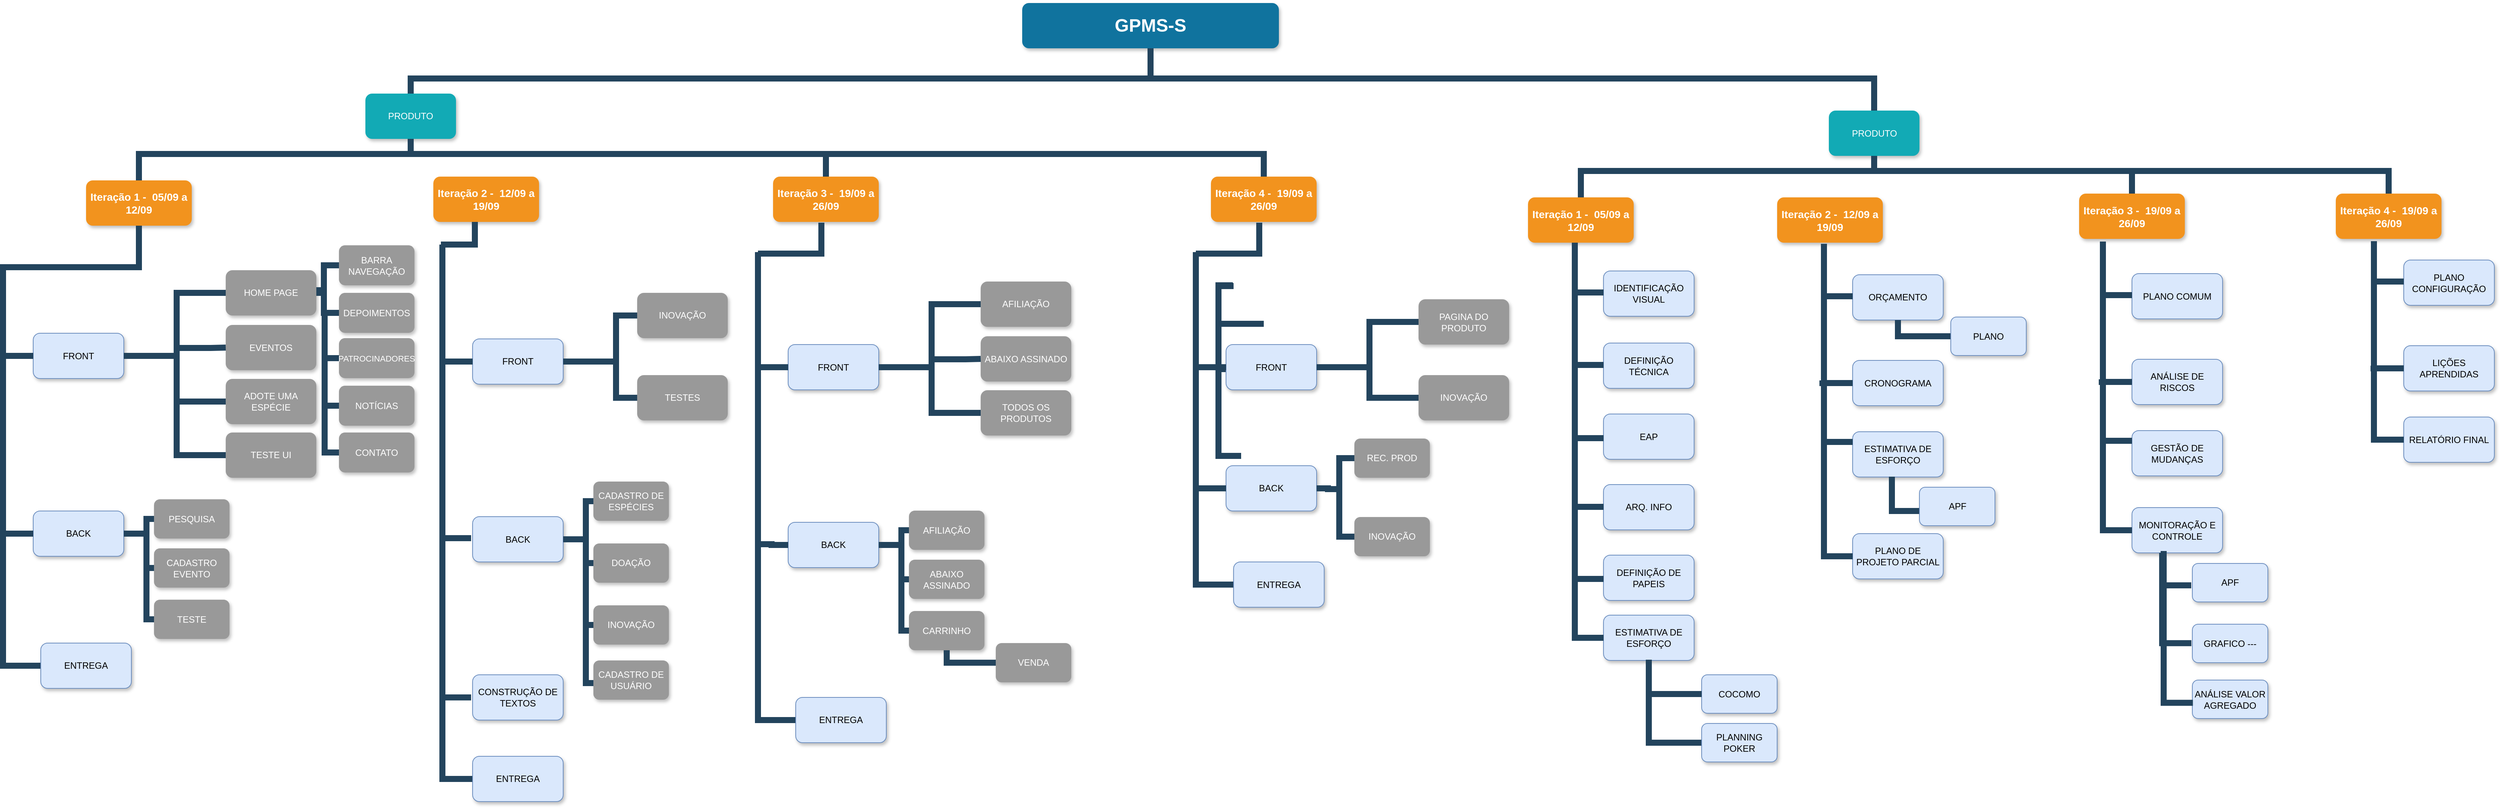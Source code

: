 <mxfile pages="1" version="11.2.8" type="github"><diagram name="Page-1" id="64c3da0e-402f-94eb-ee01-a36477274f13"><mxGraphModel dx="5879" dy="3070" grid="1" gridSize="10" guides="1" tooltips="1" connect="1" arrows="1" fold="1" page="1" pageScale="1" pageWidth="1169" pageHeight="826" background="#ffffff" math="0" shadow="0"><root><mxCell id="0"/><mxCell id="1" parent="0"/><mxCell id="2" value="GPMS-S" style="whiteSpace=wrap;rounded=1;shadow=1;fillColor=#10739E;strokeColor=none;fontColor=#FFFFFF;fontStyle=1;fontSize=24" parent="1" vertex="1"><mxGeometry x="240" y="50" width="340" height="60" as="geometry"/></mxCell><mxCell id="3" value="Iteração 1 -  05/09 a 12/09" style="whiteSpace=wrap;rounded=1;fillColor=#F2931E;strokeColor=none;shadow=1;fontColor=#FFFFFF;fontStyle=1;fontSize=14" parent="1" vertex="1"><mxGeometry x="-1000" y="285.0" width="140" height="60" as="geometry"/></mxCell><mxCell id="229" value="" style="edgeStyle=elbowEdgeStyle;elbow=vertical;rounded=0;fontColor=#000000;endArrow=none;endFill=0;strokeWidth=8;strokeColor=#23445D;" parent="1" source="2" edge="1"><mxGeometry width="100" height="100" relative="1" as="geometry"><mxPoint x="-220" y="225" as="sourcePoint"/><mxPoint x="-570" y="170" as="targetPoint"/><Array as="points"><mxPoint x="-80" y="150"/><mxPoint x="410" y="150"/></Array></mxGeometry></mxCell><mxCell id="231" value="" style="edgeStyle=elbowEdgeStyle;elbow=vertical;rounded=0;fontColor=#000000;endArrow=none;endFill=0;strokeWidth=8;strokeColor=#23445D;entryX=0.5;entryY=0;entryDx=0;entryDy=0;" parent="1" edge="1" target="gOEoGvFTKQfGzsxG8Sti-510"><mxGeometry width="100" height="100" relative="1" as="geometry"><mxPoint x="-570" y="229" as="sourcePoint"/><mxPoint x="-20" y="260" as="targetPoint"/><Array as="points"><mxPoint x="-440" y="250"/><mxPoint x="-20" y="229"/><mxPoint x="330" y="220"/><mxPoint x="380" y="220"/><mxPoint x="390" y="220"/><mxPoint x="400" y="230"/><mxPoint x="263" y="230"/><mxPoint x="390" y="230"/><mxPoint x="340" y="230"/></Array></mxGeometry></mxCell><mxCell id="232" value="" style="edgeStyle=elbowEdgeStyle;elbow=vertical;rounded=0;fontColor=#000000;endArrow=none;endFill=0;strokeWidth=8;strokeColor=#23445D;entryX=0.5;entryY=0;entryDx=0;entryDy=0;" parent="1" edge="1" target="gOEoGvFTKQfGzsxG8Sti-591"><mxGeometry width="100" height="100" relative="1" as="geometry"><mxPoint x="-20" y="250" as="sourcePoint"/><mxPoint x="640" y="250" as="targetPoint"/><Array as="points"><mxPoint x="300" y="250"/><mxPoint x="610" y="180"/></Array></mxGeometry></mxCell><mxCell id="234" value="" style="edgeStyle=elbowEdgeStyle;elbow=vertical;rounded=0;fontColor=#000000;endArrow=none;endFill=0;strokeWidth=8;strokeColor=#23445D;entryX=0.5;entryY=0;entryDx=0;entryDy=0;" parent="1" source="2" edge="1" target="gOEoGvFTKQfGzsxG8Sti-626"><mxGeometry width="100" height="100" relative="1" as="geometry"><mxPoint x="-170" y="275" as="sourcePoint"/><mxPoint x="2315" y="230" as="targetPoint"/><Array as="points"><mxPoint x="1060" y="150"/></Array></mxGeometry></mxCell><mxCell id="kDpiNri7qRXrQKS7qsHG-234" value="PRODUTO" style="whiteSpace=wrap;rounded=1;fillColor=#12AAB5;strokeColor=none;shadow=1;fontColor=#FFFFFF;" parent="1" vertex="1"><mxGeometry x="-630" y="170.0" width="120" height="60" as="geometry"/></mxCell><mxCell id="kDpiNri7qRXrQKS7qsHG-247" value="" style="orthogonalLoop=1;jettySize=auto;html=1;strokeWidth=9;edgeStyle=orthogonalEdgeStyle;strokeColor=none;endArrow=classic;endFill=1;startArrow=none;startFill=0;rounded=0;" parent="1" source="kDpiNri7qRXrQKS7qsHG-235" target="kDpiNri7qRXrQKS7qsHG-246" edge="1"><mxGeometry relative="1" as="geometry"/></mxCell><mxCell id="kDpiNri7qRXrQKS7qsHG-235" value="HOME PAGE" style="whiteSpace=wrap;rounded=1;fillColor=#999999;strokeColor=none;shadow=1;fontColor=#FFFFFF;fontStyle=0" parent="1" vertex="1"><mxGeometry x="-815" y="404.0" width="120" height="60" as="geometry"/></mxCell><mxCell id="kDpiNri7qRXrQKS7qsHG-246" value="FRONT" style="whiteSpace=wrap;rounded=1;fillColor=#dae8fc;strokeColor=#6c8ebf;shadow=1;fontStyle=0" parent="1" vertex="1"><mxGeometry x="-1070" y="487.5" width="120" height="60" as="geometry"/></mxCell><mxCell id="kDpiNri7qRXrQKS7qsHG-236" value="ADOTE UMA ESPÉCIE" style="whiteSpace=wrap;rounded=1;fillColor=#999999;strokeColor=none;shadow=1;fontColor=#FFFFFF;fontStyle=0" parent="1" vertex="1"><mxGeometry x="-815" y="548" width="120" height="60" as="geometry"/></mxCell><mxCell id="kDpiNri7qRXrQKS7qsHG-240" value="" style="edgeStyle=elbowEdgeStyle;elbow=horizontal;rounded=0;fontColor=#000000;endArrow=none;endFill=0;strokeWidth=8;strokeColor=#23445D;entryX=0;entryY=0.5;entryDx=0;entryDy=0;" parent="1" target="kDpiNri7qRXrQKS7qsHG-246" edge="1"><mxGeometry width="100" height="100" relative="1" as="geometry"><mxPoint x="-1110" y="400" as="sourcePoint"/><mxPoint x="-1070" y="543" as="targetPoint"/><Array as="points"><mxPoint x="-1110" y="570"/><mxPoint x="-1110" y="543"/><mxPoint x="-1110" y="472.5"/></Array></mxGeometry></mxCell><mxCell id="kDpiNri7qRXrQKS7qsHG-251" value="BACK" style="whiteSpace=wrap;rounded=1;fillColor=#dae8fc;strokeColor=#6c8ebf;shadow=1;fontStyle=0" parent="1" vertex="1"><mxGeometry x="-1070" y="723.0" width="120" height="60" as="geometry"/></mxCell><mxCell id="kDpiNri7qRXrQKS7qsHG-254" value="" style="orthogonalLoop=1;jettySize=auto;html=1;strokeWidth=9;edgeStyle=orthogonalEdgeStyle;strokeColor=none;endArrow=classic;endFill=1;startArrow=none;startFill=0;rounded=0;" parent="1" edge="1"><mxGeometry relative="1" as="geometry"><mxPoint x="-965" y="727.5" as="sourcePoint"/><mxPoint x="-895" y="687.5" as="targetPoint"/></mxGeometry></mxCell><mxCell id="kDpiNri7qRXrQKS7qsHG-260" value="" style="edgeStyle=elbowEdgeStyle;elbow=horizontal;rounded=0;fontColor=#000000;endArrow=none;endFill=0;strokeWidth=8;strokeColor=#23445D;entryX=1;entryY=0.5;entryDx=0;entryDy=0;exitX=0;exitY=0.5;exitDx=0;exitDy=0;" parent="1" source="gOEoGvFTKQfGzsxG8Sti-447" target="kDpiNri7qRXrQKS7qsHG-251" edge="1"><mxGeometry width="100" height="100" relative="1" as="geometry"><mxPoint x="-910" y="860" as="sourcePoint"/><mxPoint x="-950" y="613.0" as="targetPoint"/><Array as="points"><mxPoint x="-920" y="800"/><mxPoint x="-900" y="680"/><mxPoint x="-930" y="560"/><mxPoint x="-940" y="545"/></Array></mxGeometry></mxCell><mxCell id="kDpiNri7qRXrQKS7qsHG-261" value="" style="edgeStyle=elbowEdgeStyle;elbow=horizontal;rounded=0;fontColor=#000000;endArrow=none;endFill=0;strokeWidth=8;strokeColor=#23445D;exitX=0;exitY=0.5;exitDx=0;exitDy=0;entryX=1;entryY=0.5;entryDx=0;entryDy=0;" parent="1" source="kDpiNri7qRXrQKS7qsHG-235" target="kDpiNri7qRXrQKS7qsHG-246" edge="1"><mxGeometry width="100" height="100" relative="1" as="geometry"><mxPoint x="-770" y="430" as="sourcePoint"/><mxPoint x="-950" y="572" as="targetPoint"/><Array as="points"><mxPoint x="-880" y="490"/><mxPoint x="-790" y="500"/><mxPoint x="-960" y="590"/><mxPoint x="-850" y="650"/><mxPoint x="-940" y="565"/></Array></mxGeometry></mxCell><mxCell id="kDpiNri7qRXrQKS7qsHG-268" value="EVENTOS" style="whiteSpace=wrap;rounded=1;fillColor=#999999;strokeColor=none;shadow=1;fontColor=#FFFFFF;fontStyle=0" parent="1" vertex="1"><mxGeometry x="-815" y="476.5" width="120" height="60" as="geometry"/></mxCell><mxCell id="kDpiNri7qRXrQKS7qsHG-279" value="" style="edgeStyle=elbowEdgeStyle;elbow=horizontal;rounded=0;fontColor=#000000;endArrow=none;endFill=0;strokeWidth=8;strokeColor=#23445D;entryX=0;entryY=0.5;entryDx=0;entryDy=0;" parent="1" target="gOEoGvFTKQfGzsxG8Sti-442" edge="1"><mxGeometry width="100" height="100" relative="1" as="geometry"><mxPoint x="-930" y="400" as="sourcePoint"/><mxPoint x="-1110" y="940" as="targetPoint"/><Array as="points"><mxPoint x="-1110" y="390"/><mxPoint x="-1110" y="630"/><mxPoint x="-1110" y="450"/><mxPoint x="-1110" y="775"/></Array></mxGeometry></mxCell><mxCell id="gOEoGvFTKQfGzsxG8Sti-366" value="" style="edgeStyle=elbowEdgeStyle;elbow=horizontal;rounded=0;fontColor=#000000;endArrow=none;endFill=0;strokeWidth=8;strokeColor=#23445D;" edge="1" parent="1" target="gOEoGvFTKQfGzsxG8Sti-363"><mxGeometry width="100" height="100" relative="1" as="geometry"><mxPoint x="520" y="425" as="sourcePoint"/><mxPoint x="560" y="475" as="targetPoint"/><Array as="points"><mxPoint x="500" y="475"/></Array></mxGeometry></mxCell><mxCell id="gOEoGvFTKQfGzsxG8Sti-367" value="" style="edgeStyle=elbowEdgeStyle;elbow=horizontal;rounded=0;fontColor=#000000;endArrow=none;endFill=0;strokeWidth=8;strokeColor=#23445D;" edge="1" parent="1" target="gOEoGvFTKQfGzsxG8Sti-365"><mxGeometry width="100" height="100" relative="1" as="geometry"><mxPoint x="520" y="425" as="sourcePoint"/><mxPoint x="530" y="535" as="targetPoint"/><Array as="points"><mxPoint x="500" y="495"/></Array></mxGeometry></mxCell><mxCell id="gOEoGvFTKQfGzsxG8Sti-378" value="" style="edgeStyle=elbowEdgeStyle;elbow=horizontal;rounded=0;fontColor=#000000;endArrow=none;endFill=0;strokeWidth=8;strokeColor=#23445D;exitX=0;exitY=0.5;exitDx=0;exitDy=0;" edge="1" parent="1" target="gOEoGvFTKQfGzsxG8Sti-377"><mxGeometry width="100" height="100" relative="1" as="geometry"><mxPoint x="519" y="424" as="sourcePoint"/><mxPoint x="530" y="650" as="targetPoint"/><Array as="points"><mxPoint x="500" y="610"/></Array></mxGeometry></mxCell><mxCell id="gOEoGvFTKQfGzsxG8Sti-442" value="ENTREGA" style="whiteSpace=wrap;rounded=1;fillColor=#dae8fc;strokeColor=#6c8ebf;shadow=1;fontStyle=0" vertex="1" parent="1"><mxGeometry x="-1060" y="898.0" width="120" height="60" as="geometry"/></mxCell><mxCell id="gOEoGvFTKQfGzsxG8Sti-443" value="TESTE UI" style="whiteSpace=wrap;rounded=1;fillColor=#999999;strokeColor=none;shadow=1;fontColor=#FFFFFF;fontStyle=0" vertex="1" parent="1"><mxGeometry x="-815" y="619.0" width="120" height="60" as="geometry"/></mxCell><mxCell id="gOEoGvFTKQfGzsxG8Sti-444" value="" style="edgeStyle=elbowEdgeStyle;elbow=horizontal;rounded=0;fontColor=#000000;endArrow=none;endFill=0;strokeWidth=8;strokeColor=#23445D;entryX=0;entryY=0.5;entryDx=0;entryDy=0;" edge="1" parent="1" target="kDpiNri7qRXrQKS7qsHG-268"><mxGeometry width="100" height="100" relative="1" as="geometry"><mxPoint x="-880" y="507" as="sourcePoint"/><mxPoint x="-825" y="506.5" as="targetPoint"/><Array as="points"><mxPoint x="-835" y="491.5"/></Array></mxGeometry></mxCell><mxCell id="gOEoGvFTKQfGzsxG8Sti-445" value="" style="edgeStyle=elbowEdgeStyle;elbow=horizontal;rounded=0;fontColor=#000000;endArrow=none;endFill=0;strokeWidth=8;strokeColor=#23445D;entryX=0;entryY=0.5;entryDx=0;entryDy=0;" edge="1" parent="1" target="kDpiNri7qRXrQKS7qsHG-236"><mxGeometry width="100" height="100" relative="1" as="geometry"><mxPoint x="-880" y="578" as="sourcePoint"/><mxPoint x="-825" y="572.5" as="targetPoint"/><Array as="points"><mxPoint x="-835" y="535.5"/></Array></mxGeometry></mxCell><mxCell id="gOEoGvFTKQfGzsxG8Sti-446" value="" style="edgeStyle=elbowEdgeStyle;elbow=horizontal;rounded=0;fontColor=#000000;endArrow=none;endFill=0;strokeWidth=8;strokeColor=#23445D;entryX=0;entryY=0.5;entryDx=0;entryDy=0;" edge="1" parent="1" target="gOEoGvFTKQfGzsxG8Sti-443"><mxGeometry width="100" height="100" relative="1" as="geometry"><mxPoint x="-880" y="510" as="sourcePoint"/><mxPoint x="-805" y="641.5" as="targetPoint"/><Array as="points"><mxPoint x="-880" y="530"/><mxPoint x="-835" y="616.5"/></Array></mxGeometry></mxCell><mxCell id="gOEoGvFTKQfGzsxG8Sti-447" value="TESTE" style="whiteSpace=wrap;rounded=1;fillColor=#999999;strokeColor=none;shadow=1;fontColor=#FFFFFF;fontStyle=0" vertex="1" parent="1"><mxGeometry x="-910" y="840.5" width="100" height="52" as="geometry"/></mxCell><mxCell id="gOEoGvFTKQfGzsxG8Sti-449" value="CADASTRO EVENTO" style="whiteSpace=wrap;rounded=1;fillColor=#999999;strokeColor=none;shadow=1;fontColor=#FFFFFF;fontStyle=0" vertex="1" parent="1"><mxGeometry x="-910" y="772.5" width="100" height="52" as="geometry"/></mxCell><mxCell id="gOEoGvFTKQfGzsxG8Sti-450" value="PESQUISA" style="whiteSpace=wrap;rounded=1;fillColor=#999999;strokeColor=none;shadow=1;fontColor=#FFFFFF;fontStyle=0" vertex="1" parent="1"><mxGeometry x="-910" y="707.5" width="100" height="52" as="geometry"/></mxCell><mxCell id="gOEoGvFTKQfGzsxG8Sti-458" value="BARRA NAVEGAÇÃO" style="whiteSpace=wrap;rounded=1;fillColor=#999999;strokeColor=none;shadow=1;fontColor=#FFFFFF;fontStyle=0" vertex="1" parent="1"><mxGeometry x="-665" y="371" width="100" height="53" as="geometry"/></mxCell><mxCell id="gOEoGvFTKQfGzsxG8Sti-462" value="" style="edgeStyle=elbowEdgeStyle;elbow=horizontal;rounded=0;fontColor=#000000;endArrow=none;endFill=0;strokeWidth=8;strokeColor=#23445D;entryX=0;entryY=0.5;entryDx=0;entryDy=0;exitX=1;exitY=0.5;exitDx=0;exitDy=0;" edge="1" parent="1" target="gOEoGvFTKQfGzsxG8Sti-458" source="kDpiNri7qRXrQKS7qsHG-235"><mxGeometry width="100" height="100" relative="1" as="geometry"><mxPoint x="-695" y="438.5" as="sourcePoint"/><mxPoint x="-649.6" y="423.3" as="targetPoint"/><Array as="points"><mxPoint x="-685" y="423.5"/></Array></mxGeometry></mxCell><mxCell id="gOEoGvFTKQfGzsxG8Sti-463" value="" style="edgeStyle=elbowEdgeStyle;elbow=horizontal;rounded=0;fontColor=#000000;endArrow=none;endFill=0;strokeWidth=8;strokeColor=#23445D;entryX=0;entryY=0.5;entryDx=0;entryDy=0;" edge="1" parent="1" target="gOEoGvFTKQfGzsxG8Sti-465"><mxGeometry width="100" height="100" relative="1" as="geometry"><mxPoint x="-695" y="430.5" as="sourcePoint"/><mxPoint x="-645.4" y="437.4" as="targetPoint"/><Array as="points"><mxPoint x="-685" y="441.5"/></Array></mxGeometry></mxCell><mxCell id="gOEoGvFTKQfGzsxG8Sti-464" value="" style="edgeStyle=elbowEdgeStyle;elbow=horizontal;rounded=0;fontColor=#000000;endArrow=none;endFill=0;strokeWidth=8;strokeColor=#23445D;entryX=0;entryY=0.5;entryDx=0;entryDy=0;" edge="1" parent="1" target="gOEoGvFTKQfGzsxG8Sti-466"><mxGeometry width="100" height="100" relative="1" as="geometry"><mxPoint x="-684" y="461.5" as="sourcePoint"/><mxPoint x="-633.6" y="641.7" as="targetPoint"/><Array as="points"><mxPoint x="-684" y="609"/></Array></mxGeometry></mxCell><mxCell id="gOEoGvFTKQfGzsxG8Sti-465" value="DEPOIMENTOS" style="whiteSpace=wrap;rounded=1;fillColor=#999999;strokeColor=none;shadow=1;fontColor=#FFFFFF;fontStyle=0" vertex="1" parent="1"><mxGeometry x="-665" y="434" width="100" height="53" as="geometry"/></mxCell><mxCell id="gOEoGvFTKQfGzsxG8Sti-466" value="PATROCINADORES" style="whiteSpace=wrap;rounded=1;fillColor=#999999;strokeColor=none;shadow=1;fontColor=#FFFFFF;fontStyle=0;fontSize=11;" vertex="1" parent="1"><mxGeometry x="-665" y="494" width="100" height="53" as="geometry"/></mxCell><mxCell id="gOEoGvFTKQfGzsxG8Sti-467" value="NOTÍCIAS" style="whiteSpace=wrap;rounded=1;fillColor=#999999;strokeColor=none;shadow=1;fontColor=#FFFFFF;fontStyle=0" vertex="1" parent="1"><mxGeometry x="-665" y="557" width="100" height="53" as="geometry"/></mxCell><mxCell id="gOEoGvFTKQfGzsxG8Sti-468" value="CONTATO" style="whiteSpace=wrap;rounded=1;fillColor=#999999;strokeColor=none;shadow=1;fontColor=#FFFFFF;fontStyle=0" vertex="1" parent="1"><mxGeometry x="-665" y="619" width="100" height="53" as="geometry"/></mxCell><mxCell id="gOEoGvFTKQfGzsxG8Sti-469" value="" style="edgeStyle=elbowEdgeStyle;elbow=horizontal;rounded=0;fontColor=#000000;endArrow=none;endFill=0;strokeWidth=8;strokeColor=#23445D;entryX=0;entryY=0.5;entryDx=0;entryDy=0;" edge="1" parent="1" target="gOEoGvFTKQfGzsxG8Sti-467"><mxGeometry width="100" height="100" relative="1" as="geometry"><mxPoint x="-684" y="506.5" as="sourcePoint"/><mxPoint x="-664.8" y="565.9" as="targetPoint"/><Array as="points"><mxPoint x="-684" y="654"/></Array></mxGeometry></mxCell><mxCell id="gOEoGvFTKQfGzsxG8Sti-471" value="" style="edgeStyle=elbowEdgeStyle;elbow=horizontal;rounded=0;fontColor=#000000;endArrow=none;endFill=0;strokeWidth=8;strokeColor=#23445D;exitX=0;exitY=0.5;exitDx=0;exitDy=0;entryX=0;entryY=0.5;entryDx=0;entryDy=0;" edge="1" parent="1" source="gOEoGvFTKQfGzsxG8Sti-449" target="gOEoGvFTKQfGzsxG8Sti-450"><mxGeometry width="100" height="100" relative="1" as="geometry"><mxPoint x="-910" y="807.5" as="sourcePoint"/><mxPoint x="-920" y="727" as="targetPoint"/><Array as="points"><mxPoint x="-920" y="746.5"/><mxPoint x="-900" y="626.5"/><mxPoint x="-930" y="506.5"/><mxPoint x="-940" y="491.5"/></Array></mxGeometry></mxCell><mxCell id="gOEoGvFTKQfGzsxG8Sti-473" value="" style="edgeStyle=elbowEdgeStyle;elbow=vertical;rounded=0;fontColor=#000000;endArrow=none;endFill=0;strokeWidth=8;strokeColor=#23445D;exitX=0.5;exitY=1;exitDx=0;exitDy=0;entryX=0.5;entryY=0;entryDx=0;entryDy=0;" edge="1" parent="1" source="kDpiNri7qRXrQKS7qsHG-234" target="3"><mxGeometry width="100" height="100" relative="1" as="geometry"><mxPoint x="-550" y="250" as="sourcePoint"/><mxPoint x="-930" y="290" as="targetPoint"/><Array as="points"><mxPoint x="-590" y="250"/><mxPoint x="-740" y="270"/></Array></mxGeometry></mxCell><mxCell id="gOEoGvFTKQfGzsxG8Sti-476" value="" style="edgeStyle=elbowEdgeStyle;elbow=horizontal;rounded=0;fontColor=#000000;endArrow=none;endFill=0;strokeWidth=8;strokeColor=#23445D;exitX=0.5;exitY=1;exitDx=0;exitDy=0;" edge="1" parent="1" source="3"><mxGeometry width="100" height="100" relative="1" as="geometry"><mxPoint x="-930" y="370" as="sourcePoint"/><mxPoint x="-980" y="400" as="targetPoint"/><Array as="points"><mxPoint x="-930" y="469.5"/></Array></mxGeometry></mxCell><mxCell id="gOEoGvFTKQfGzsxG8Sti-477" value="" style="edgeStyle=elbowEdgeStyle;elbow=horizontal;rounded=0;fontColor=#000000;endArrow=none;endFill=0;strokeWidth=8;strokeColor=#23445D;entryX=0;entryY=0.5;entryDx=0;entryDy=0;" edge="1" parent="1" target="gOEoGvFTKQfGzsxG8Sti-468"><mxGeometry width="100" height="100" relative="1" as="geometry"><mxPoint x="-684" y="560" as="sourcePoint"/><mxPoint x="-664.8" y="654.4" as="targetPoint"/><Array as="points"><mxPoint x="-684" y="742.5"/></Array></mxGeometry></mxCell><mxCell id="gOEoGvFTKQfGzsxG8Sti-479" value="Iteração 2 -  12/09 a 19/09" style="whiteSpace=wrap;rounded=1;fillColor=#F2931E;strokeColor=none;shadow=1;fontColor=#FFFFFF;fontStyle=1;fontSize=14" vertex="1" parent="1"><mxGeometry x="-540" y="280.0" width="140" height="60" as="geometry"/></mxCell><mxCell id="gOEoGvFTKQfGzsxG8Sti-481" value="INOVAÇÃO" style="whiteSpace=wrap;rounded=1;fillColor=#999999;strokeColor=none;shadow=1;fontColor=#FFFFFF;fontStyle=0" vertex="1" parent="1"><mxGeometry x="-270" y="434.0" width="120" height="60" as="geometry"/></mxCell><mxCell id="gOEoGvFTKQfGzsxG8Sti-482" value="FRONT" style="whiteSpace=wrap;rounded=1;fillColor=#dae8fc;strokeColor=#6c8ebf;shadow=1;fontStyle=0" vertex="1" parent="1"><mxGeometry x="-488" y="495.0" width="120" height="60" as="geometry"/></mxCell><mxCell id="gOEoGvFTKQfGzsxG8Sti-484" value="" style="edgeStyle=elbowEdgeStyle;elbow=horizontal;rounded=0;fontColor=#000000;endArrow=none;endFill=0;strokeWidth=8;strokeColor=#23445D;entryX=0;entryY=0.5;entryDx=0;entryDy=0;" edge="1" parent="1" target="gOEoGvFTKQfGzsxG8Sti-482"><mxGeometry width="100" height="100" relative="1" as="geometry"><mxPoint x="-528" y="407.5" as="sourcePoint"/><mxPoint x="-488" y="550.5" as="targetPoint"/><Array as="points"><mxPoint x="-528" y="577.5"/><mxPoint x="-528" y="550.5"/><mxPoint x="-528" y="480"/></Array></mxGeometry></mxCell><mxCell id="gOEoGvFTKQfGzsxG8Sti-485" value="BACK" style="whiteSpace=wrap;rounded=1;fillColor=#dae8fc;strokeColor=#6c8ebf;shadow=1;fontStyle=0" vertex="1" parent="1"><mxGeometry x="-488" y="730.5" width="120" height="60" as="geometry"/></mxCell><mxCell id="gOEoGvFTKQfGzsxG8Sti-486" value="" style="orthogonalLoop=1;jettySize=auto;html=1;strokeWidth=9;edgeStyle=orthogonalEdgeStyle;strokeColor=none;endArrow=classic;endFill=1;startArrow=none;startFill=0;rounded=0;" edge="1" parent="1"><mxGeometry relative="1" as="geometry"><mxPoint x="-383" y="735" as="sourcePoint"/><mxPoint x="-313" y="695" as="targetPoint"/></mxGeometry></mxCell><mxCell id="gOEoGvFTKQfGzsxG8Sti-487" value="" style="edgeStyle=elbowEdgeStyle;elbow=horizontal;rounded=0;fontColor=#000000;endArrow=none;endFill=0;strokeWidth=8;strokeColor=#23445D;entryX=1;entryY=0.5;entryDx=0;entryDy=0;exitX=0;exitY=0.5;exitDx=0;exitDy=0;" edge="1" parent="1" source="gOEoGvFTKQfGzsxG8Sti-496" target="gOEoGvFTKQfGzsxG8Sti-485"><mxGeometry width="100" height="100" relative="1" as="geometry"><mxPoint x="-328" y="867.5" as="sourcePoint"/><mxPoint x="-368" y="620.5" as="targetPoint"/><Array as="points"><mxPoint x="-338" y="807.5"/><mxPoint x="-318" y="687.5"/><mxPoint x="-348" y="567.5"/><mxPoint x="-358" y="552.5"/></Array></mxGeometry></mxCell><mxCell id="gOEoGvFTKQfGzsxG8Sti-488" value="" style="edgeStyle=elbowEdgeStyle;elbow=horizontal;rounded=0;fontColor=#000000;endArrow=none;endFill=0;strokeWidth=8;strokeColor=#23445D;entryX=1;entryY=0.5;entryDx=0;entryDy=0;exitX=0;exitY=0.5;exitDx=0;exitDy=0;" edge="1" parent="1" source="gOEoGvFTKQfGzsxG8Sti-481" target="gOEoGvFTKQfGzsxG8Sti-482"><mxGeometry width="100" height="100" relative="1" as="geometry"><mxPoint x="-270" y="442" as="sourcePoint"/><mxPoint x="-368" y="579.5" as="targetPoint"/><Array as="points"><mxPoint x="-298" y="497.5"/><mxPoint x="-208" y="507.5"/><mxPoint x="-378" y="597.5"/><mxPoint x="-268" y="657.5"/><mxPoint x="-358" y="572.5"/></Array></mxGeometry></mxCell><mxCell id="gOEoGvFTKQfGzsxG8Sti-489" value="TESTES" style="whiteSpace=wrap;rounded=1;fillColor=#999999;strokeColor=none;shadow=1;fontColor=#FFFFFF;fontStyle=0" vertex="1" parent="1"><mxGeometry x="-270" y="543.0" width="120" height="60" as="geometry"/></mxCell><mxCell id="gOEoGvFTKQfGzsxG8Sti-490" value="" style="edgeStyle=elbowEdgeStyle;elbow=horizontal;rounded=0;fontColor=#000000;endArrow=none;endFill=0;strokeWidth=8;strokeColor=#23445D;entryX=0;entryY=0.5;entryDx=0;entryDy=0;" edge="1" parent="1" target="gOEoGvFTKQfGzsxG8Sti-491"><mxGeometry width="100" height="100" relative="1" as="geometry"><mxPoint x="-528" y="370" as="sourcePoint"/><mxPoint x="-528" y="947.5" as="targetPoint"/><Array as="points"><mxPoint x="-528" y="397.5"/><mxPoint x="-528" y="637.5"/><mxPoint x="-528" y="457.5"/><mxPoint x="-528" y="782.5"/></Array></mxGeometry></mxCell><mxCell id="gOEoGvFTKQfGzsxG8Sti-491" value="ENTREGA" style="whiteSpace=wrap;rounded=1;fillColor=#dae8fc;strokeColor=#6c8ebf;shadow=1;fontStyle=0" vertex="1" parent="1"><mxGeometry x="-488" y="1048" width="120" height="60" as="geometry"/></mxCell><mxCell id="gOEoGvFTKQfGzsxG8Sti-493" value="" style="edgeStyle=elbowEdgeStyle;elbow=horizontal;rounded=0;fontColor=#000000;endArrow=none;endFill=0;strokeWidth=8;strokeColor=#23445D;entryX=0;entryY=0.5;entryDx=0;entryDy=0;" edge="1" parent="1" target="gOEoGvFTKQfGzsxG8Sti-489"><mxGeometry width="100" height="100" relative="1" as="geometry"><mxPoint x="-298" y="520" as="sourcePoint"/><mxPoint x="-270" y="563" as="targetPoint"/><Array as="points"><mxPoint x="-298" y="540"/></Array></mxGeometry></mxCell><mxCell id="gOEoGvFTKQfGzsxG8Sti-494" value="" style="edgeStyle=elbowEdgeStyle;elbow=horizontal;rounded=0;fontColor=#000000;endArrow=none;endFill=0;strokeWidth=8;strokeColor=#23445D;entryX=0;entryY=0.5;entryDx=0;entryDy=0;" edge="1" parent="1" target="kDpiNri7qRXrQKS7qsHG-251"><mxGeometry width="100" height="100" relative="1" as="geometry"><mxPoint x="-1110" y="753" as="sourcePoint"/><mxPoint x="-1080" y="753" as="targetPoint"/><Array as="points"><mxPoint x="-1090" y="710"/></Array></mxGeometry></mxCell><mxCell id="gOEoGvFTKQfGzsxG8Sti-496" value="INOVAÇÃO" style="whiteSpace=wrap;rounded=1;fillColor=#999999;strokeColor=none;shadow=1;fontColor=#FFFFFF;fontStyle=0" vertex="1" parent="1"><mxGeometry x="-328" y="848" width="100" height="52" as="geometry"/></mxCell><mxCell id="gOEoGvFTKQfGzsxG8Sti-497" value="DOAÇÃO" style="whiteSpace=wrap;rounded=1;fillColor=#999999;strokeColor=none;shadow=1;fontColor=#FFFFFF;fontStyle=0" vertex="1" parent="1"><mxGeometry x="-328" y="766" width="100" height="52" as="geometry"/></mxCell><mxCell id="gOEoGvFTKQfGzsxG8Sti-498" value="CADASTRO DE ESPÉCIES" style="whiteSpace=wrap;rounded=1;fillColor=#999999;strokeColor=none;shadow=1;fontColor=#FFFFFF;fontStyle=0" vertex="1" parent="1"><mxGeometry x="-328" y="684" width="100" height="52" as="geometry"/></mxCell><mxCell id="gOEoGvFTKQfGzsxG8Sti-508" value="" style="edgeStyle=elbowEdgeStyle;elbow=horizontal;rounded=0;fontColor=#000000;endArrow=none;endFill=0;strokeWidth=8;strokeColor=#23445D;exitX=0;exitY=0.5;exitDx=0;exitDy=0;entryX=0;entryY=0.5;entryDx=0;entryDy=0;" edge="1" parent="1" source="gOEoGvFTKQfGzsxG8Sti-497" target="gOEoGvFTKQfGzsxG8Sti-498"><mxGeometry width="100" height="100" relative="1" as="geometry"><mxPoint x="-328" y="815" as="sourcePoint"/><mxPoint x="-338" y="734.5" as="targetPoint"/><Array as="points"><mxPoint x="-338" y="754"/><mxPoint x="-318" y="634"/><mxPoint x="-348" y="514"/><mxPoint x="-358" y="499"/></Array></mxGeometry></mxCell><mxCell id="gOEoGvFTKQfGzsxG8Sti-510" value="Iteração 3 -  19/09 a 26/09" style="whiteSpace=wrap;rounded=1;fillColor=#F2931E;strokeColor=none;shadow=1;fontColor=#FFFFFF;fontStyle=1;fontSize=14" vertex="1" parent="1"><mxGeometry x="-90" y="280.0" width="140" height="60" as="geometry"/></mxCell><mxCell id="gOEoGvFTKQfGzsxG8Sti-512" value="" style="orthogonalLoop=1;jettySize=auto;html=1;strokeWidth=9;edgeStyle=orthogonalEdgeStyle;strokeColor=none;endArrow=classic;endFill=1;startArrow=none;startFill=0;rounded=0;" edge="1" parent="1" source="gOEoGvFTKQfGzsxG8Sti-513" target="gOEoGvFTKQfGzsxG8Sti-514"><mxGeometry relative="1" as="geometry"/></mxCell><mxCell id="gOEoGvFTKQfGzsxG8Sti-513" value="AFILIAÇÃO" style="whiteSpace=wrap;rounded=1;fillColor=#999999;strokeColor=none;shadow=1;fontColor=#FFFFFF;fontStyle=0" vertex="1" parent="1"><mxGeometry x="185" y="419.0" width="120" height="60" as="geometry"/></mxCell><mxCell id="gOEoGvFTKQfGzsxG8Sti-514" value="FRONT" style="whiteSpace=wrap;rounded=1;fillColor=#dae8fc;strokeColor=#6c8ebf;shadow=1;fontStyle=0" vertex="1" parent="1"><mxGeometry x="-70" y="502.5" width="120" height="60" as="geometry"/></mxCell><mxCell id="gOEoGvFTKQfGzsxG8Sti-515" value="TODOS OS PRODUTOS" style="whiteSpace=wrap;rounded=1;fillColor=#999999;strokeColor=none;shadow=1;fontColor=#FFFFFF;fontStyle=0" vertex="1" parent="1"><mxGeometry x="185" y="563" width="120" height="60" as="geometry"/></mxCell><mxCell id="gOEoGvFTKQfGzsxG8Sti-516" value="" style="edgeStyle=elbowEdgeStyle;elbow=horizontal;rounded=0;fontColor=#000000;endArrow=none;endFill=0;strokeWidth=8;strokeColor=#23445D;entryX=0;entryY=0.5;entryDx=0;entryDy=0;" edge="1" parent="1" target="gOEoGvFTKQfGzsxG8Sti-514"><mxGeometry width="100" height="100" relative="1" as="geometry"><mxPoint x="-110" y="415" as="sourcePoint"/><mxPoint x="-70" y="558" as="targetPoint"/><Array as="points"><mxPoint x="-110" y="585"/><mxPoint x="-110" y="558"/><mxPoint x="-110" y="487.5"/></Array></mxGeometry></mxCell><mxCell id="gOEoGvFTKQfGzsxG8Sti-517" value="BACK" style="whiteSpace=wrap;rounded=1;fillColor=#dae8fc;strokeColor=#6c8ebf;shadow=1;fontStyle=0" vertex="1" parent="1"><mxGeometry x="-70" y="738.0" width="120" height="60" as="geometry"/></mxCell><mxCell id="gOEoGvFTKQfGzsxG8Sti-518" value="" style="orthogonalLoop=1;jettySize=auto;html=1;strokeWidth=9;edgeStyle=orthogonalEdgeStyle;strokeColor=none;endArrow=classic;endFill=1;startArrow=none;startFill=0;rounded=0;" edge="1" parent="1"><mxGeometry relative="1" as="geometry"><mxPoint x="35" y="742.5" as="sourcePoint"/><mxPoint x="105" y="702.5" as="targetPoint"/></mxGeometry></mxCell><mxCell id="gOEoGvFTKQfGzsxG8Sti-519" value="" style="edgeStyle=elbowEdgeStyle;elbow=horizontal;rounded=0;fontColor=#000000;endArrow=none;endFill=0;strokeWidth=8;strokeColor=#23445D;entryX=1;entryY=0.5;entryDx=0;entryDy=0;exitX=0;exitY=0.5;exitDx=0;exitDy=0;" edge="1" parent="1" source="gOEoGvFTKQfGzsxG8Sti-528" target="gOEoGvFTKQfGzsxG8Sti-517"><mxGeometry width="100" height="100" relative="1" as="geometry"><mxPoint x="90" y="875" as="sourcePoint"/><mxPoint x="50" y="628.0" as="targetPoint"/><Array as="points"><mxPoint x="80" y="815"/><mxPoint x="100" y="695"/><mxPoint x="70" y="575"/><mxPoint x="60" y="560"/></Array></mxGeometry></mxCell><mxCell id="gOEoGvFTKQfGzsxG8Sti-520" value="" style="edgeStyle=elbowEdgeStyle;elbow=horizontal;rounded=0;fontColor=#000000;endArrow=none;endFill=0;strokeWidth=8;strokeColor=#23445D;exitX=0;exitY=0.5;exitDx=0;exitDy=0;entryX=1;entryY=0.5;entryDx=0;entryDy=0;" edge="1" parent="1" source="gOEoGvFTKQfGzsxG8Sti-513" target="gOEoGvFTKQfGzsxG8Sti-514"><mxGeometry width="100" height="100" relative="1" as="geometry"><mxPoint x="230" y="445" as="sourcePoint"/><mxPoint x="50" y="587" as="targetPoint"/><Array as="points"><mxPoint x="120" y="505"/><mxPoint x="210" y="515"/><mxPoint x="40" y="605"/><mxPoint x="150" y="665"/><mxPoint x="60" y="580"/></Array></mxGeometry></mxCell><mxCell id="gOEoGvFTKQfGzsxG8Sti-521" value="ABAIXO ASSINADO" style="whiteSpace=wrap;rounded=1;fillColor=#999999;strokeColor=none;shadow=1;fontColor=#FFFFFF;fontStyle=0" vertex="1" parent="1"><mxGeometry x="185" y="491.5" width="120" height="60" as="geometry"/></mxCell><mxCell id="gOEoGvFTKQfGzsxG8Sti-522" value="" style="edgeStyle=elbowEdgeStyle;elbow=horizontal;rounded=0;fontColor=#000000;endArrow=none;endFill=0;strokeWidth=8;strokeColor=#23445D;entryX=0;entryY=0.5;entryDx=0;entryDy=0;" edge="1" parent="1" target="gOEoGvFTKQfGzsxG8Sti-523"><mxGeometry width="100" height="100" relative="1" as="geometry"><mxPoint x="-110" y="380" as="sourcePoint"/><mxPoint x="-110" y="955" as="targetPoint"/><Array as="points"><mxPoint x="-110" y="405"/><mxPoint x="-110" y="645"/><mxPoint x="-110" y="465"/><mxPoint x="-110" y="790"/></Array></mxGeometry></mxCell><mxCell id="gOEoGvFTKQfGzsxG8Sti-523" value="ENTREGA" style="whiteSpace=wrap;rounded=1;fillColor=#dae8fc;strokeColor=#6c8ebf;shadow=1;fontStyle=0" vertex="1" parent="1"><mxGeometry x="-60" y="970" width="120" height="60" as="geometry"/></mxCell><mxCell id="gOEoGvFTKQfGzsxG8Sti-525" value="" style="edgeStyle=elbowEdgeStyle;elbow=horizontal;rounded=0;fontColor=#000000;endArrow=none;endFill=0;strokeWidth=8;strokeColor=#23445D;entryX=0;entryY=0.5;entryDx=0;entryDy=0;" edge="1" parent="1" target="gOEoGvFTKQfGzsxG8Sti-521"><mxGeometry width="100" height="100" relative="1" as="geometry"><mxPoint x="120" y="522" as="sourcePoint"/><mxPoint x="175" y="521.5" as="targetPoint"/><Array as="points"><mxPoint x="165" y="506.5"/></Array></mxGeometry></mxCell><mxCell id="gOEoGvFTKQfGzsxG8Sti-526" value="" style="edgeStyle=elbowEdgeStyle;elbow=horizontal;rounded=0;fontColor=#000000;endArrow=none;endFill=0;strokeWidth=8;strokeColor=#23445D;entryX=0;entryY=0.5;entryDx=0;entryDy=0;" edge="1" parent="1" target="gOEoGvFTKQfGzsxG8Sti-515"><mxGeometry width="100" height="100" relative="1" as="geometry"><mxPoint x="120" y="530" as="sourcePoint"/><mxPoint x="175" y="587.5" as="targetPoint"/><Array as="points"><mxPoint x="120" y="560"/></Array></mxGeometry></mxCell><mxCell id="gOEoGvFTKQfGzsxG8Sti-528" value="CARRINHO" style="whiteSpace=wrap;rounded=1;fillColor=#999999;strokeColor=none;shadow=1;fontColor=#FFFFFF;fontStyle=0" vertex="1" parent="1"><mxGeometry x="90" y="855.5" width="100" height="52" as="geometry"/></mxCell><mxCell id="gOEoGvFTKQfGzsxG8Sti-529" value="ABAIXO ASSINADO" style="whiteSpace=wrap;rounded=1;fillColor=#999999;strokeColor=none;shadow=1;fontColor=#FFFFFF;fontStyle=0" vertex="1" parent="1"><mxGeometry x="90" y="787.5" width="100" height="52" as="geometry"/></mxCell><mxCell id="gOEoGvFTKQfGzsxG8Sti-530" value="AFILIAÇÃO" style="whiteSpace=wrap;rounded=1;fillColor=#999999;strokeColor=none;shadow=1;fontColor=#FFFFFF;fontStyle=0" vertex="1" parent="1"><mxGeometry x="90" y="722.5" width="100" height="52" as="geometry"/></mxCell><mxCell id="gOEoGvFTKQfGzsxG8Sti-540" value="" style="edgeStyle=elbowEdgeStyle;elbow=horizontal;rounded=0;fontColor=#000000;endArrow=none;endFill=0;strokeWidth=8;strokeColor=#23445D;exitX=0;exitY=0.5;exitDx=0;exitDy=0;entryX=0;entryY=0.5;entryDx=0;entryDy=0;" edge="1" parent="1" source="gOEoGvFTKQfGzsxG8Sti-529" target="gOEoGvFTKQfGzsxG8Sti-530"><mxGeometry width="100" height="100" relative="1" as="geometry"><mxPoint x="90" y="822.5" as="sourcePoint"/><mxPoint x="80" y="742" as="targetPoint"/><Array as="points"><mxPoint x="80" y="761.5"/><mxPoint x="100" y="641.5"/><mxPoint x="70" y="521.5"/><mxPoint x="60" y="506.5"/></Array></mxGeometry></mxCell><mxCell id="gOEoGvFTKQfGzsxG8Sti-573" value="" style="edgeStyle=elbowEdgeStyle;elbow=horizontal;rounded=0;fontColor=#000000;endArrow=none;endFill=0;strokeWidth=8;strokeColor=#23445D;entryX=0.457;entryY=1.017;entryDx=0;entryDy=0;entryPerimeter=0;" edge="1" parent="1" target="gOEoGvFTKQfGzsxG8Sti-510"><mxGeometry width="100" height="100" relative="1" as="geometry"><mxPoint x="-110" y="382" as="sourcePoint"/><mxPoint x="10" y="348" as="targetPoint"/><Array as="points"><mxPoint x="-26" y="373"/></Array></mxGeometry></mxCell><mxCell id="gOEoGvFTKQfGzsxG8Sti-574" value="" style="edgeStyle=elbowEdgeStyle;elbow=horizontal;rounded=0;fontColor=#000000;endArrow=none;endFill=0;strokeWidth=8;strokeColor=#23445D;entryX=0.393;entryY=1;entryDx=0;entryDy=0;entryPerimeter=0;" edge="1" parent="1" target="gOEoGvFTKQfGzsxG8Sti-479"><mxGeometry width="100" height="100" relative="1" as="geometry"><mxPoint x="-530" y="370" as="sourcePoint"/><mxPoint x="-485" y="353.5" as="targetPoint"/><Array as="points"><mxPoint x="-485" y="360"/><mxPoint x="-485" y="353.5"/></Array></mxGeometry></mxCell><mxCell id="gOEoGvFTKQfGzsxG8Sti-579" value="" style="edgeStyle=elbowEdgeStyle;elbow=horizontal;rounded=0;fontColor=#000000;endArrow=none;endFill=0;strokeWidth=8;strokeColor=#23445D;" edge="1" parent="1"><mxGeometry width="100" height="100" relative="1" as="geometry"><mxPoint x="-530" y="759" as="sourcePoint"/><mxPoint x="-490" y="759" as="targetPoint"/><Array as="points"><mxPoint x="-510" y="715.5"/></Array></mxGeometry></mxCell><mxCell id="gOEoGvFTKQfGzsxG8Sti-580" value="CADASTRO DE USUÁRIO" style="whiteSpace=wrap;rounded=1;fillColor=#999999;strokeColor=none;shadow=1;fontColor=#FFFFFF;fontStyle=0" vertex="1" parent="1"><mxGeometry x="-328" y="921" width="100" height="52" as="geometry"/></mxCell><mxCell id="gOEoGvFTKQfGzsxG8Sti-581" value="" style="edgeStyle=elbowEdgeStyle;elbow=horizontal;rounded=0;fontColor=#000000;endArrow=none;endFill=0;strokeWidth=8;strokeColor=#23445D;exitX=0;exitY=0.5;exitDx=0;exitDy=0;" edge="1" parent="1"><mxGeometry width="100" height="100" relative="1" as="geometry"><mxPoint x="-328" y="951" as="sourcePoint"/><mxPoint x="-338" y="760" as="targetPoint"/><Array as="points"><mxPoint x="-338" y="884.5"/><mxPoint x="-318" y="764.5"/><mxPoint x="-348" y="644.5"/><mxPoint x="-358" y="629.5"/></Array></mxGeometry></mxCell><mxCell id="gOEoGvFTKQfGzsxG8Sti-582" value="CONSTRUÇÃO DE TEXTOS" style="whiteSpace=wrap;rounded=1;fillColor=#dae8fc;strokeColor=#6c8ebf;shadow=1;fontStyle=0" vertex="1" parent="1"><mxGeometry x="-488" y="940" width="120" height="60" as="geometry"/></mxCell><mxCell id="gOEoGvFTKQfGzsxG8Sti-583" value="" style="edgeStyle=elbowEdgeStyle;elbow=horizontal;rounded=0;fontColor=#000000;endArrow=none;endFill=0;strokeWidth=8;strokeColor=#23445D;" edge="1" parent="1"><mxGeometry width="100" height="100" relative="1" as="geometry"><mxPoint x="-530" y="970" as="sourcePoint"/><mxPoint x="-490" y="970" as="targetPoint"/><Array as="points"><mxPoint x="-510" y="926.5"/></Array></mxGeometry></mxCell><mxCell id="gOEoGvFTKQfGzsxG8Sti-588" value="VENDA" style="whiteSpace=wrap;rounded=1;fillColor=#999999;strokeColor=none;shadow=1;fontColor=#FFFFFF;fontStyle=0" vertex="1" parent="1"><mxGeometry x="205" y="898" width="100" height="52" as="geometry"/></mxCell><mxCell id="gOEoGvFTKQfGzsxG8Sti-590" value="" style="edgeStyle=elbowEdgeStyle;elbow=horizontal;rounded=0;fontColor=#000000;endArrow=none;endFill=0;strokeWidth=8;strokeColor=#23445D;entryX=0.5;entryY=1;entryDx=0;entryDy=0;exitX=0;exitY=0.5;exitDx=0;exitDy=0;" edge="1" parent="1" source="gOEoGvFTKQfGzsxG8Sti-588" target="gOEoGvFTKQfGzsxG8Sti-528"><mxGeometry width="100" height="100" relative="1" as="geometry"><mxPoint x="160" y="1054" as="sourcePoint"/><mxPoint x="120" y="940" as="targetPoint"/><Array as="points"><mxPoint x="140" y="924"/><mxPoint x="140" y="747"/><mxPoint x="130" y="732"/></Array></mxGeometry></mxCell><mxCell id="gOEoGvFTKQfGzsxG8Sti-591" value="Iteração 4 -  19/09 a 26/09" style="whiteSpace=wrap;rounded=1;fillColor=#F2931E;strokeColor=none;shadow=1;fontColor=#FFFFFF;fontStyle=1;fontSize=14" vertex="1" parent="1"><mxGeometry x="490" y="280.0" width="140" height="60" as="geometry"/></mxCell><mxCell id="gOEoGvFTKQfGzsxG8Sti-592" value="" style="orthogonalLoop=1;jettySize=auto;html=1;strokeWidth=9;edgeStyle=orthogonalEdgeStyle;strokeColor=none;endArrow=classic;endFill=1;startArrow=none;startFill=0;rounded=0;" edge="1" parent="1" source="gOEoGvFTKQfGzsxG8Sti-593" target="gOEoGvFTKQfGzsxG8Sti-594"><mxGeometry relative="1" as="geometry"/></mxCell><mxCell id="gOEoGvFTKQfGzsxG8Sti-593" value="PAGINA DO PRODUTO" style="whiteSpace=wrap;rounded=1;fillColor=#999999;strokeColor=none;shadow=1;fontColor=#FFFFFF;fontStyle=0" vertex="1" parent="1"><mxGeometry x="765" y="442.5" width="120" height="60" as="geometry"/></mxCell><mxCell id="gOEoGvFTKQfGzsxG8Sti-594" value="FRONT" style="whiteSpace=wrap;rounded=1;fillColor=#dae8fc;strokeColor=#6c8ebf;shadow=1;fontStyle=0" vertex="1" parent="1"><mxGeometry x="510" y="502.5" width="120" height="60" as="geometry"/></mxCell><mxCell id="gOEoGvFTKQfGzsxG8Sti-596" value="" style="edgeStyle=elbowEdgeStyle;elbow=horizontal;rounded=0;fontColor=#000000;endArrow=none;endFill=0;strokeWidth=8;strokeColor=#23445D;entryX=0;entryY=0.5;entryDx=0;entryDy=0;" edge="1" parent="1" target="gOEoGvFTKQfGzsxG8Sti-594"><mxGeometry width="100" height="100" relative="1" as="geometry"><mxPoint x="470" y="415" as="sourcePoint"/><mxPoint x="510" y="558" as="targetPoint"/><Array as="points"><mxPoint x="470" y="585"/><mxPoint x="470" y="558"/><mxPoint x="470" y="487.5"/></Array></mxGeometry></mxCell><mxCell id="gOEoGvFTKQfGzsxG8Sti-597" value="BACK" style="whiteSpace=wrap;rounded=1;fillColor=#dae8fc;strokeColor=#6c8ebf;shadow=1;fontStyle=0" vertex="1" parent="1"><mxGeometry x="510" y="663.0" width="120" height="60" as="geometry"/></mxCell><mxCell id="gOEoGvFTKQfGzsxG8Sti-598" value="" style="orthogonalLoop=1;jettySize=auto;html=1;strokeWidth=9;edgeStyle=orthogonalEdgeStyle;strokeColor=none;endArrow=classic;endFill=1;startArrow=none;startFill=0;rounded=0;" edge="1" parent="1"><mxGeometry relative="1" as="geometry"><mxPoint x="615" y="742.5" as="sourcePoint"/><mxPoint x="685" y="702.5" as="targetPoint"/></mxGeometry></mxCell><mxCell id="gOEoGvFTKQfGzsxG8Sti-600" value="" style="edgeStyle=elbowEdgeStyle;elbow=horizontal;rounded=0;fontColor=#000000;endArrow=none;endFill=0;strokeWidth=8;strokeColor=#23445D;exitX=0;exitY=0.5;exitDx=0;exitDy=0;entryX=1;entryY=0.5;entryDx=0;entryDy=0;" edge="1" parent="1" source="gOEoGvFTKQfGzsxG8Sti-593" target="gOEoGvFTKQfGzsxG8Sti-594"><mxGeometry width="100" height="100" relative="1" as="geometry"><mxPoint x="810" y="445" as="sourcePoint"/><mxPoint x="630" y="587" as="targetPoint"/><Array as="points"><mxPoint x="700" y="505"/><mxPoint x="790" y="515"/><mxPoint x="620" y="605"/><mxPoint x="730" y="665"/><mxPoint x="640" y="580"/></Array></mxGeometry></mxCell><mxCell id="gOEoGvFTKQfGzsxG8Sti-601" value="INOVAÇÃO" style="whiteSpace=wrap;rounded=1;fillColor=#999999;strokeColor=none;shadow=1;fontColor=#FFFFFF;fontStyle=0" vertex="1" parent="1"><mxGeometry x="765" y="543.0" width="120" height="60" as="geometry"/></mxCell><mxCell id="gOEoGvFTKQfGzsxG8Sti-602" value="" style="edgeStyle=elbowEdgeStyle;elbow=horizontal;rounded=0;fontColor=#000000;endArrow=none;endFill=0;strokeWidth=8;strokeColor=#23445D;entryX=0;entryY=0.5;entryDx=0;entryDy=0;" edge="1" parent="1" target="gOEoGvFTKQfGzsxG8Sti-603"><mxGeometry width="100" height="100" relative="1" as="geometry"><mxPoint x="470" y="380" as="sourcePoint"/><mxPoint x="470" y="955" as="targetPoint"/><Array as="points"><mxPoint x="470" y="405"/><mxPoint x="470" y="645"/><mxPoint x="470" y="465"/><mxPoint x="470" y="790"/></Array></mxGeometry></mxCell><mxCell id="gOEoGvFTKQfGzsxG8Sti-603" value="ENTREGA" style="whiteSpace=wrap;rounded=1;fillColor=#dae8fc;strokeColor=#6c8ebf;shadow=1;fontStyle=0" vertex="1" parent="1"><mxGeometry x="520" y="790.5" width="120" height="60" as="geometry"/></mxCell><mxCell id="gOEoGvFTKQfGzsxG8Sti-604" value="" style="edgeStyle=elbowEdgeStyle;elbow=horizontal;rounded=0;fontColor=#000000;endArrow=none;endFill=0;strokeWidth=8;strokeColor=#23445D;entryX=0;entryY=0.5;entryDx=0;entryDy=0;" edge="1" parent="1" target="gOEoGvFTKQfGzsxG8Sti-601"><mxGeometry width="100" height="100" relative="1" as="geometry"><mxPoint x="700" y="522" as="sourcePoint"/><mxPoint x="755" y="521.5" as="targetPoint"/><Array as="points"><mxPoint x="700" y="573"/></Array></mxGeometry></mxCell><mxCell id="gOEoGvFTKQfGzsxG8Sti-607" value="INOVAÇÃO" style="whiteSpace=wrap;rounded=1;fillColor=#999999;strokeColor=none;shadow=1;fontColor=#FFFFFF;fontStyle=0" vertex="1" parent="1"><mxGeometry x="680" y="731" width="100" height="52" as="geometry"/></mxCell><mxCell id="gOEoGvFTKQfGzsxG8Sti-608" value="REC. PROD" style="whiteSpace=wrap;rounded=1;fillColor=#999999;strokeColor=none;shadow=1;fontColor=#FFFFFF;fontStyle=0" vertex="1" parent="1"><mxGeometry x="680" y="627" width="100" height="52" as="geometry"/></mxCell><mxCell id="gOEoGvFTKQfGzsxG8Sti-609" value="" style="edgeStyle=elbowEdgeStyle;elbow=horizontal;rounded=0;fontColor=#000000;endArrow=none;endFill=0;strokeWidth=8;strokeColor=#23445D;exitX=0;exitY=0.5;exitDx=0;exitDy=0;entryX=0;entryY=0.5;entryDx=0;entryDy=0;" edge="1" parent="1" source="gOEoGvFTKQfGzsxG8Sti-607" target="gOEoGvFTKQfGzsxG8Sti-608"><mxGeometry width="100" height="100" relative="1" as="geometry"><mxPoint x="670" y="822.5" as="sourcePoint"/><mxPoint x="660" y="742" as="targetPoint"/><Array as="points"><mxPoint x="660" y="761.5"/><mxPoint x="680" y="641.5"/><mxPoint x="650" y="521.5"/><mxPoint x="640" y="506.5"/></Array></mxGeometry></mxCell><mxCell id="gOEoGvFTKQfGzsxG8Sti-610" value="" style="edgeStyle=elbowEdgeStyle;elbow=horizontal;rounded=0;fontColor=#000000;endArrow=none;endFill=0;strokeWidth=8;strokeColor=#23445D;entryX=0.457;entryY=1.017;entryDx=0;entryDy=0;entryPerimeter=0;" edge="1" parent="1" target="gOEoGvFTKQfGzsxG8Sti-591"><mxGeometry width="100" height="100" relative="1" as="geometry"><mxPoint x="470" y="382" as="sourcePoint"/><mxPoint x="590" y="348" as="targetPoint"/><Array as="points"><mxPoint x="554" y="373"/></Array></mxGeometry></mxCell><mxCell id="gOEoGvFTKQfGzsxG8Sti-613" value="" style="edgeStyle=elbowEdgeStyle;elbow=horizontal;rounded=0;fontColor=#000000;endArrow=none;endFill=0;strokeWidth=8;strokeColor=#23445D;entryX=0;entryY=0.5;entryDx=0;entryDy=0;" edge="1" parent="1" target="gOEoGvFTKQfGzsxG8Sti-517"><mxGeometry width="100" height="100" relative="1" as="geometry"><mxPoint x="-114" y="767" as="sourcePoint"/><mxPoint x="-80" y="768" as="targetPoint"/><Array as="points"/></mxGeometry></mxCell><mxCell id="gOEoGvFTKQfGzsxG8Sti-614" value="" style="edgeStyle=elbowEdgeStyle;elbow=horizontal;rounded=0;fontColor=#000000;endArrow=none;endFill=0;strokeWidth=8;strokeColor=#23445D;exitX=1;exitY=0.5;exitDx=0;exitDy=0;" edge="1" parent="1" source="gOEoGvFTKQfGzsxG8Sti-597"><mxGeometry width="100" height="100" relative="1" as="geometry"><mxPoint x="645" y="650" as="sourcePoint"/><mxPoint x="660" y="694" as="targetPoint"/><Array as="points"><mxPoint x="645" y="730"/></Array></mxGeometry></mxCell><mxCell id="gOEoGvFTKQfGzsxG8Sti-615" value="" style="edgeStyle=elbowEdgeStyle;elbow=horizontal;rounded=0;fontColor=#000000;endArrow=none;endFill=0;strokeWidth=8;strokeColor=#23445D;entryX=0;entryY=0.5;entryDx=0;entryDy=0;" edge="1" parent="1" target="gOEoGvFTKQfGzsxG8Sti-597"><mxGeometry width="100" height="100" relative="1" as="geometry"><mxPoint x="470" y="690" as="sourcePoint"/><mxPoint x="562" y="770" as="targetPoint"/><Array as="points"><mxPoint x="470" y="740"/></Array></mxGeometry></mxCell><mxCell id="gOEoGvFTKQfGzsxG8Sti-623" value="Iteração 1 -  05/09 a 12/09" style="whiteSpace=wrap;rounded=1;fillColor=#F2931E;strokeColor=none;shadow=1;fontColor=#FFFFFF;fontStyle=1;fontSize=14" vertex="1" parent="1"><mxGeometry x="910" y="307.5" width="140" height="60" as="geometry"/></mxCell><mxCell id="gOEoGvFTKQfGzsxG8Sti-624" value="" style="edgeStyle=elbowEdgeStyle;elbow=vertical;rounded=0;fontColor=#000000;endArrow=none;endFill=0;strokeWidth=8;strokeColor=#23445D;entryX=0.5;entryY=0;entryDx=0;entryDy=0;" edge="1" parent="1" target="gOEoGvFTKQfGzsxG8Sti-629"><mxGeometry width="100" height="100" relative="1" as="geometry"><mxPoint x="1368.5" y="251.5" as="sourcePoint"/><mxPoint x="1918.5" y="282.5" as="targetPoint"/><Array as="points"><mxPoint x="1498.5" y="272.5"/><mxPoint x="1918.5" y="251.5"/><mxPoint x="2268.5" y="242.5"/><mxPoint x="2318.5" y="242.5"/><mxPoint x="2328.5" y="242.5"/><mxPoint x="2338.5" y="252.5"/><mxPoint x="2201.5" y="252.5"/><mxPoint x="2328.5" y="252.5"/><mxPoint x="2278.5" y="252.5"/></Array></mxGeometry></mxCell><mxCell id="gOEoGvFTKQfGzsxG8Sti-625" value="" style="edgeStyle=elbowEdgeStyle;elbow=vertical;rounded=0;fontColor=#000000;endArrow=none;endFill=0;strokeWidth=8;strokeColor=#23445D;entryX=0.5;entryY=0;entryDx=0;entryDy=0;" edge="1" parent="1" target="gOEoGvFTKQfGzsxG8Sti-630"><mxGeometry width="100" height="100" relative="1" as="geometry"><mxPoint x="1710" y="270" as="sourcePoint"/><mxPoint x="2578.5" y="272.5" as="targetPoint"/><Array as="points"><mxPoint x="2238.5" y="272.5"/><mxPoint x="2548.5" y="202.5"/></Array></mxGeometry></mxCell><mxCell id="gOEoGvFTKQfGzsxG8Sti-626" value="PRODUTO" style="whiteSpace=wrap;rounded=1;fillColor=#12AAB5;strokeColor=none;shadow=1;fontColor=#FFFFFF;" vertex="1" parent="1"><mxGeometry x="1308.5" y="192.5" width="120" height="60" as="geometry"/></mxCell><mxCell id="gOEoGvFTKQfGzsxG8Sti-627" value="" style="edgeStyle=elbowEdgeStyle;elbow=vertical;rounded=0;fontColor=#000000;endArrow=none;endFill=0;strokeWidth=8;strokeColor=#23445D;exitX=0.5;exitY=1;exitDx=0;exitDy=0;entryX=0.5;entryY=0;entryDx=0;entryDy=0;" edge="1" parent="1" source="gOEoGvFTKQfGzsxG8Sti-626" target="gOEoGvFTKQfGzsxG8Sti-623"><mxGeometry width="100" height="100" relative="1" as="geometry"><mxPoint x="1388.5" y="272.5" as="sourcePoint"/><mxPoint x="1008.5" y="312.5" as="targetPoint"/><Array as="points"><mxPoint x="1348.5" y="272.5"/><mxPoint x="1198.5" y="292.5"/></Array></mxGeometry></mxCell><mxCell id="gOEoGvFTKQfGzsxG8Sti-628" value="Iteração 2 -  12/09 a 19/09" style="whiteSpace=wrap;rounded=1;fillColor=#F2931E;strokeColor=none;shadow=1;fontColor=#FFFFFF;fontStyle=1;fontSize=14" vertex="1" parent="1"><mxGeometry x="1240" y="307.5" width="140" height="60" as="geometry"/></mxCell><mxCell id="gOEoGvFTKQfGzsxG8Sti-629" value="Iteração 3 -  19/09 a 26/09" style="whiteSpace=wrap;rounded=1;fillColor=#F2931E;strokeColor=none;shadow=1;fontColor=#FFFFFF;fontStyle=1;fontSize=14" vertex="1" parent="1"><mxGeometry x="1640" y="302.5" width="140" height="60" as="geometry"/></mxCell><mxCell id="gOEoGvFTKQfGzsxG8Sti-630" value="Iteração 4 -  19/09 a 26/09" style="whiteSpace=wrap;rounded=1;fillColor=#F2931E;strokeColor=none;shadow=1;fontColor=#FFFFFF;fontStyle=1;fontSize=14" vertex="1" parent="1"><mxGeometry x="1980" y="302.5" width="140" height="60" as="geometry"/></mxCell><mxCell id="gOEoGvFTKQfGzsxG8Sti-631" value="IDENTIFICAÇÃO VISUAL" style="whiteSpace=wrap;rounded=1;fillColor=#dae8fc;strokeColor=#6c8ebf;shadow=1;fontStyle=0" vertex="1" parent="1"><mxGeometry x="1010" y="405.0" width="120" height="60" as="geometry"/></mxCell><mxCell id="gOEoGvFTKQfGzsxG8Sti-632" value="DEFINIÇÃO TÉCNICA" style="whiteSpace=wrap;rounded=1;fillColor=#dae8fc;strokeColor=#6c8ebf;shadow=1;fontStyle=0" vertex="1" parent="1"><mxGeometry x="1010" y="500.5" width="120" height="60" as="geometry"/></mxCell><mxCell id="gOEoGvFTKQfGzsxG8Sti-633" value="EAP" style="whiteSpace=wrap;rounded=1;fillColor=#dae8fc;strokeColor=#6c8ebf;shadow=1;fontStyle=0" vertex="1" parent="1"><mxGeometry x="1010" y="594.5" width="120" height="60" as="geometry"/></mxCell><mxCell id="gOEoGvFTKQfGzsxG8Sti-634" value="ARQ. INFO" style="whiteSpace=wrap;rounded=1;fillColor=#dae8fc;strokeColor=#6c8ebf;shadow=1;fontStyle=0" vertex="1" parent="1"><mxGeometry x="1010" y="688.0" width="120" height="60" as="geometry"/></mxCell><mxCell id="gOEoGvFTKQfGzsxG8Sti-635" value="DEFINIÇÃO DE PAPEIS" style="whiteSpace=wrap;rounded=1;fillColor=#dae8fc;strokeColor=#6c8ebf;shadow=1;fontStyle=0" vertex="1" parent="1"><mxGeometry x="1010" y="781.5" width="120" height="60" as="geometry"/></mxCell><mxCell id="gOEoGvFTKQfGzsxG8Sti-636" value="ESTIMATIVA DE ESFORÇO" style="whiteSpace=wrap;rounded=1;fillColor=#dae8fc;strokeColor=#6c8ebf;shadow=1;fontStyle=0" vertex="1" parent="1"><mxGeometry x="1010" y="861.0" width="120" height="60" as="geometry"/></mxCell><mxCell id="gOEoGvFTKQfGzsxG8Sti-637" value="" style="edgeStyle=elbowEdgeStyle;elbow=horizontal;rounded=0;fontColor=#000000;endArrow=none;endFill=0;strokeWidth=8;strokeColor=#23445D;entryX=0;entryY=0.5;entryDx=0;entryDy=0;" edge="1" parent="1" target="gOEoGvFTKQfGzsxG8Sti-636"><mxGeometry width="100" height="100" relative="1" as="geometry"><mxPoint x="972" y="367.5" as="sourcePoint"/><mxPoint x="1022" y="808.5" as="targetPoint"/><Array as="points"><mxPoint x="972" y="392.5"/><mxPoint x="972" y="632.5"/><mxPoint x="972" y="452.5"/><mxPoint x="972" y="777.5"/></Array></mxGeometry></mxCell><mxCell id="gOEoGvFTKQfGzsxG8Sti-638" value="" style="edgeStyle=elbowEdgeStyle;elbow=horizontal;rounded=0;fontColor=#000000;endArrow=none;endFill=0;strokeWidth=8;strokeColor=#23445D;entryX=0;entryY=0.5;entryDx=0;entryDy=0;" edge="1" parent="1"><mxGeometry width="100" height="100" relative="1" as="geometry"><mxPoint x="970" y="813" as="sourcePoint"/><mxPoint x="1010" y="813" as="targetPoint"/><Array as="points"/></mxGeometry></mxCell><mxCell id="gOEoGvFTKQfGzsxG8Sti-640" value="" style="edgeStyle=elbowEdgeStyle;elbow=horizontal;rounded=0;fontColor=#000000;endArrow=none;endFill=0;strokeWidth=8;strokeColor=#23445D;entryX=0;entryY=0.5;entryDx=0;entryDy=0;" edge="1" parent="1"><mxGeometry width="100" height="100" relative="1" as="geometry"><mxPoint x="970" y="717.5" as="sourcePoint"/><mxPoint x="1010" y="717.5" as="targetPoint"/><Array as="points"/></mxGeometry></mxCell><mxCell id="gOEoGvFTKQfGzsxG8Sti-641" value="" style="edgeStyle=elbowEdgeStyle;elbow=horizontal;rounded=0;fontColor=#000000;endArrow=none;endFill=0;strokeWidth=8;strokeColor=#23445D;entryX=0;entryY=0.5;entryDx=0;entryDy=0;" edge="1" parent="1"><mxGeometry width="100" height="100" relative="1" as="geometry"><mxPoint x="970" y="626.5" as="sourcePoint"/><mxPoint x="1010" y="626.5" as="targetPoint"/><Array as="points"/></mxGeometry></mxCell><mxCell id="gOEoGvFTKQfGzsxG8Sti-642" value="" style="edgeStyle=elbowEdgeStyle;elbow=horizontal;rounded=0;fontColor=#000000;endArrow=none;endFill=0;strokeWidth=8;strokeColor=#23445D;entryX=0;entryY=0.5;entryDx=0;entryDy=0;" edge="1" parent="1"><mxGeometry width="100" height="100" relative="1" as="geometry"><mxPoint x="970" y="529.5" as="sourcePoint"/><mxPoint x="1010" y="529.5" as="targetPoint"/><Array as="points"/></mxGeometry></mxCell><mxCell id="gOEoGvFTKQfGzsxG8Sti-643" value="" style="edgeStyle=elbowEdgeStyle;elbow=horizontal;rounded=0;fontColor=#000000;endArrow=none;endFill=0;strokeWidth=8;strokeColor=#23445D;entryX=0;entryY=0.5;entryDx=0;entryDy=0;" edge="1" parent="1"><mxGeometry width="100" height="100" relative="1" as="geometry"><mxPoint x="970" y="433.5" as="sourcePoint"/><mxPoint x="1010" y="433.5" as="targetPoint"/><Array as="points"/></mxGeometry></mxCell><mxCell id="gOEoGvFTKQfGzsxG8Sti-644" value="" style="edgeStyle=elbowEdgeStyle;elbow=horizontal;rounded=0;fontColor=#000000;endArrow=none;endFill=0;strokeWidth=8;strokeColor=#23445D;exitX=0.5;exitY=1;exitDx=0;exitDy=0;entryX=0;entryY=0.5;entryDx=0;entryDy=0;" edge="1" parent="1" source="gOEoGvFTKQfGzsxG8Sti-636" target="gOEoGvFTKQfGzsxG8Sti-648"><mxGeometry width="100" height="100" relative="1" as="geometry"><mxPoint x="1040" y="907.5" as="sourcePoint"/><mxPoint x="1110" y="990" as="targetPoint"/><Array as="points"><mxPoint x="1070" y="980"/><mxPoint x="1040" y="1172.5"/><mxPoint x="1040" y="992.5"/><mxPoint x="1040" y="1317.5"/></Array></mxGeometry></mxCell><mxCell id="gOEoGvFTKQfGzsxG8Sti-645" value="COCOMO" style="whiteSpace=wrap;rounded=1;fillColor=#dae8fc;strokeColor=#6c8ebf;shadow=1;fontStyle=0" vertex="1" parent="1"><mxGeometry x="1140" y="940" width="100" height="51" as="geometry"/></mxCell><mxCell id="gOEoGvFTKQfGzsxG8Sti-648" value="PLANNING POKER" style="whiteSpace=wrap;rounded=1;fillColor=#dae8fc;strokeColor=#6c8ebf;shadow=1;fontStyle=0" vertex="1" parent="1"><mxGeometry x="1140" y="1004.5" width="100" height="51" as="geometry"/></mxCell><mxCell id="gOEoGvFTKQfGzsxG8Sti-649" value="" style="edgeStyle=elbowEdgeStyle;elbow=horizontal;rounded=0;fontColor=#000000;endArrow=none;endFill=0;strokeWidth=8;strokeColor=#23445D;entryX=0;entryY=0.5;entryDx=0;entryDy=0;" edge="1" parent="1"><mxGeometry width="100" height="100" relative="1" as="geometry"><mxPoint x="1070" y="920" as="sourcePoint"/><mxPoint x="1140" y="965.5" as="targetPoint"/><Array as="points"><mxPoint x="1070" y="966"/></Array></mxGeometry></mxCell><mxCell id="gOEoGvFTKQfGzsxG8Sti-650" value="ORÇAMENTO" style="whiteSpace=wrap;rounded=1;fillColor=#dae8fc;strokeColor=#6c8ebf;shadow=1;fontStyle=0" vertex="1" parent="1"><mxGeometry x="1340" y="410.0" width="120" height="60" as="geometry"/></mxCell><mxCell id="gOEoGvFTKQfGzsxG8Sti-651" value="CRONOGRAMA" style="whiteSpace=wrap;rounded=1;fillColor=#dae8fc;strokeColor=#6c8ebf;shadow=1;fontStyle=0" vertex="1" parent="1"><mxGeometry x="1340" y="523.5" width="120" height="60" as="geometry"/></mxCell><mxCell id="gOEoGvFTKQfGzsxG8Sti-652" value="ESTIMATIVA DE ESFORÇO" style="whiteSpace=wrap;rounded=1;fillColor=#dae8fc;strokeColor=#6c8ebf;shadow=1;fontStyle=0" vertex="1" parent="1"><mxGeometry x="1340" y="618.0" width="120" height="60" as="geometry"/></mxCell><mxCell id="gOEoGvFTKQfGzsxG8Sti-653" value="PLANO DE PROJETO PARCIAL" style="whiteSpace=wrap;rounded=1;fillColor=#dae8fc;strokeColor=#6c8ebf;shadow=1;fontStyle=0" vertex="1" parent="1"><mxGeometry x="1340" y="753.0" width="120" height="60" as="geometry"/></mxCell><mxCell id="gOEoGvFTKQfGzsxG8Sti-655" value="" style="edgeStyle=elbowEdgeStyle;elbow=horizontal;rounded=0;fontColor=#000000;endArrow=none;endFill=0;strokeWidth=8;strokeColor=#23445D;entryX=0;entryY=0.5;entryDx=0;entryDy=0;" edge="1" parent="1"><mxGeometry width="100" height="100" relative="1" as="geometry"><mxPoint x="1300" y="631.5" as="sourcePoint"/><mxPoint x="1340" y="631.5" as="targetPoint"/><Array as="points"/></mxGeometry></mxCell><mxCell id="gOEoGvFTKQfGzsxG8Sti-656" value="" style="edgeStyle=elbowEdgeStyle;elbow=horizontal;rounded=0;fontColor=#000000;endArrow=none;endFill=0;strokeWidth=8;strokeColor=#23445D;entryX=0;entryY=0.5;entryDx=0;entryDy=0;" edge="1" parent="1" target="gOEoGvFTKQfGzsxG8Sti-651"><mxGeometry width="100" height="100" relative="1" as="geometry"><mxPoint x="1300" y="550" as="sourcePoint"/><mxPoint x="1340" y="534.5" as="targetPoint"/><Array as="points"><mxPoint x="1300" y="535"/></Array></mxGeometry></mxCell><mxCell id="gOEoGvFTKQfGzsxG8Sti-657" value="" style="edgeStyle=elbowEdgeStyle;elbow=horizontal;rounded=0;fontColor=#000000;endArrow=none;endFill=0;strokeWidth=8;strokeColor=#23445D;entryX=0;entryY=0.5;entryDx=0;entryDy=0;" edge="1" parent="1"><mxGeometry width="100" height="100" relative="1" as="geometry"><mxPoint x="1300" y="438.5" as="sourcePoint"/><mxPoint x="1340" y="438.5" as="targetPoint"/><Array as="points"/></mxGeometry></mxCell><mxCell id="gOEoGvFTKQfGzsxG8Sti-658" value="" style="edgeStyle=elbowEdgeStyle;elbow=horizontal;rounded=0;fontColor=#000000;endArrow=none;endFill=0;strokeWidth=8;strokeColor=#23445D;entryX=0;entryY=0.5;entryDx=0;entryDy=0;" edge="1" parent="1" target="gOEoGvFTKQfGzsxG8Sti-653"><mxGeometry width="100" height="100" relative="1" as="geometry"><mxPoint x="1302" y="369" as="sourcePoint"/><mxPoint x="1340" y="892.5" as="targetPoint"/><Array as="points"><mxPoint x="1302" y="394"/><mxPoint x="1302" y="634"/><mxPoint x="1302" y="454"/><mxPoint x="1302" y="779"/></Array></mxGeometry></mxCell><mxCell id="gOEoGvFTKQfGzsxG8Sti-659" value="" style="edgeStyle=elbowEdgeStyle;elbow=horizontal;rounded=0;fontColor=#000000;endArrow=none;endFill=0;strokeWidth=8;strokeColor=#23445D;" edge="1" parent="1"><mxGeometry width="100" height="100" relative="1" as="geometry"><mxPoint x="1392" y="677.5" as="sourcePoint"/><mxPoint x="1428.5" y="723" as="targetPoint"/><Array as="points"><mxPoint x="1392" y="723.5"/></Array></mxGeometry></mxCell><mxCell id="gOEoGvFTKQfGzsxG8Sti-660" value="" style="edgeStyle=elbowEdgeStyle;elbow=horizontal;rounded=0;fontColor=#000000;endArrow=none;endFill=0;strokeWidth=8;strokeColor=#23445D;exitX=0.5;exitY=1;exitDx=0;exitDy=0;entryX=0;entryY=0.5;entryDx=0;entryDy=0;" edge="1" parent="1" source="gOEoGvFTKQfGzsxG8Sti-650" target="gOEoGvFTKQfGzsxG8Sti-663"><mxGeometry width="100" height="100" relative="1" as="geometry"><mxPoint x="1428.5" y="492.5" as="sourcePoint"/><mxPoint x="1447" y="490" as="targetPoint"/><Array as="points"><mxPoint x="1400" y="490"/></Array></mxGeometry></mxCell><mxCell id="gOEoGvFTKQfGzsxG8Sti-662" value="APF" style="whiteSpace=wrap;rounded=1;fillColor=#dae8fc;strokeColor=#6c8ebf;shadow=1;fontStyle=0" vertex="1" parent="1"><mxGeometry x="1428.5" y="691.5" width="100" height="51" as="geometry"/></mxCell><mxCell id="gOEoGvFTKQfGzsxG8Sti-663" value="PLANO" style="whiteSpace=wrap;rounded=1;fillColor=#dae8fc;strokeColor=#6c8ebf;shadow=1;fontStyle=0" vertex="1" parent="1"><mxGeometry x="1470" y="466" width="100" height="51" as="geometry"/></mxCell><mxCell id="gOEoGvFTKQfGzsxG8Sti-666" value="PLANO COMUM" style="whiteSpace=wrap;rounded=1;fillColor=#dae8fc;strokeColor=#6c8ebf;shadow=1;fontStyle=0" vertex="1" parent="1"><mxGeometry x="1710" y="408.5" width="120" height="60" as="geometry"/></mxCell><mxCell id="gOEoGvFTKQfGzsxG8Sti-667" value="ANÁLISE DE RISCOS" style="whiteSpace=wrap;rounded=1;fillColor=#dae8fc;strokeColor=#6c8ebf;shadow=1;fontStyle=0" vertex="1" parent="1"><mxGeometry x="1710" y="522.0" width="120" height="60" as="geometry"/></mxCell><mxCell id="gOEoGvFTKQfGzsxG8Sti-668" value="GESTÃO DE MUDANÇAS" style="whiteSpace=wrap;rounded=1;fillColor=#dae8fc;strokeColor=#6c8ebf;shadow=1;fontStyle=0" vertex="1" parent="1"><mxGeometry x="1710" y="616.5" width="120" height="60" as="geometry"/></mxCell><mxCell id="gOEoGvFTKQfGzsxG8Sti-669" value="MONITORAÇÃO E CONTROLE" style="whiteSpace=wrap;rounded=1;fillColor=#dae8fc;strokeColor=#6c8ebf;shadow=1;fontStyle=0" vertex="1" parent="1"><mxGeometry x="1710" y="718.5" width="120" height="60" as="geometry"/></mxCell><mxCell id="gOEoGvFTKQfGzsxG8Sti-670" value="" style="edgeStyle=elbowEdgeStyle;elbow=horizontal;rounded=0;fontColor=#000000;endArrow=none;endFill=0;strokeWidth=8;strokeColor=#23445D;entryX=0;entryY=0.5;entryDx=0;entryDy=0;" edge="1" parent="1"><mxGeometry width="100" height="100" relative="1" as="geometry"><mxPoint x="1670.0" y="630.0" as="sourcePoint"/><mxPoint x="1710.0" y="630.0" as="targetPoint"/><Array as="points"/></mxGeometry></mxCell><mxCell id="gOEoGvFTKQfGzsxG8Sti-671" value="" style="edgeStyle=elbowEdgeStyle;elbow=horizontal;rounded=0;fontColor=#000000;endArrow=none;endFill=0;strokeWidth=8;strokeColor=#23445D;entryX=0;entryY=0.5;entryDx=0;entryDy=0;" edge="1" parent="1" target="gOEoGvFTKQfGzsxG8Sti-667"><mxGeometry width="100" height="100" relative="1" as="geometry"><mxPoint x="1670.0" y="548.5" as="sourcePoint"/><mxPoint x="1710" y="533" as="targetPoint"/><Array as="points"><mxPoint x="1670" y="533.5"/></Array></mxGeometry></mxCell><mxCell id="gOEoGvFTKQfGzsxG8Sti-672" value="" style="edgeStyle=elbowEdgeStyle;elbow=horizontal;rounded=0;fontColor=#000000;endArrow=none;endFill=0;strokeWidth=8;strokeColor=#23445D;entryX=0;entryY=0.5;entryDx=0;entryDy=0;" edge="1" parent="1"><mxGeometry width="100" height="100" relative="1" as="geometry"><mxPoint x="1670.0" y="437" as="sourcePoint"/><mxPoint x="1710.0" y="437" as="targetPoint"/><Array as="points"/></mxGeometry></mxCell><mxCell id="gOEoGvFTKQfGzsxG8Sti-673" value="" style="edgeStyle=elbowEdgeStyle;elbow=horizontal;rounded=0;fontColor=#000000;endArrow=none;endFill=0;strokeWidth=8;strokeColor=#23445D;" edge="1" parent="1"><mxGeometry width="100" height="100" relative="1" as="geometry"><mxPoint x="1752.0" y="776" as="sourcePoint"/><mxPoint x="1788.5" y="821.5" as="targetPoint"/><Array as="points"><mxPoint x="1752" y="822"/></Array></mxGeometry></mxCell><mxCell id="gOEoGvFTKQfGzsxG8Sti-675" value="APF" style="whiteSpace=wrap;rounded=1;fillColor=#dae8fc;strokeColor=#6c8ebf;shadow=1;fontStyle=0" vertex="1" parent="1"><mxGeometry x="1790" y="792.5" width="100" height="51" as="geometry"/></mxCell><mxCell id="gOEoGvFTKQfGzsxG8Sti-677" value="" style="edgeStyle=elbowEdgeStyle;elbow=horizontal;rounded=0;fontColor=#000000;endArrow=none;endFill=0;strokeWidth=8;strokeColor=#23445D;entryX=0;entryY=0.5;entryDx=0;entryDy=0;" edge="1" parent="1" target="gOEoGvFTKQfGzsxG8Sti-669"><mxGeometry width="100" height="100" relative="1" as="geometry"><mxPoint x="1671.5" y="366" as="sourcePoint"/><mxPoint x="1710.214" y="780" as="targetPoint"/><Array as="points"><mxPoint x="1671.5" y="391"/><mxPoint x="1671.5" y="631"/><mxPoint x="1671.5" y="451"/><mxPoint x="1671.5" y="776"/></Array></mxGeometry></mxCell><mxCell id="gOEoGvFTKQfGzsxG8Sti-678" value="" style="edgeStyle=elbowEdgeStyle;elbow=horizontal;rounded=0;fontColor=#000000;endArrow=none;endFill=0;strokeWidth=8;strokeColor=#23445D;entryX=0;entryY=0.5;entryDx=0;entryDy=0;" edge="1" parent="1" source="gOEoGvFTKQfGzsxG8Sti-669"><mxGeometry width="100" height="100" relative="1" as="geometry"><mxPoint x="1760" y="790" as="sourcePoint"/><mxPoint x="1788.714" y="898.071" as="targetPoint"/><Array as="points"><mxPoint x="1750" y="898"/></Array></mxGeometry></mxCell><mxCell id="gOEoGvFTKQfGzsxG8Sti-679" value="GRAFICO ---" style="whiteSpace=wrap;rounded=1;fillColor=#dae8fc;strokeColor=#6c8ebf;shadow=1;fontStyle=0" vertex="1" parent="1"><mxGeometry x="1790" y="873" width="100" height="51" as="geometry"/></mxCell><mxCell id="gOEoGvFTKQfGzsxG8Sti-680" value="ANÁLISE VALOR AGREGADO" style="whiteSpace=wrap;rounded=1;fillColor=#dae8fc;strokeColor=#6c8ebf;shadow=1;fontStyle=0" vertex="1" parent="1"><mxGeometry x="1790" y="947" width="100" height="51" as="geometry"/></mxCell><mxCell id="gOEoGvFTKQfGzsxG8Sti-681" value="" style="edgeStyle=elbowEdgeStyle;elbow=horizontal;rounded=0;fontColor=#000000;endArrow=none;endFill=0;strokeWidth=8;strokeColor=#23445D;entryX=0;entryY=0.5;entryDx=0;entryDy=0;" edge="1" parent="1"><mxGeometry width="100" height="100" relative="1" as="geometry"><mxPoint x="1752" y="780" as="sourcePoint"/><mxPoint x="1790.714" y="977.071" as="targetPoint"/><Array as="points"><mxPoint x="1752" y="977"/></Array></mxGeometry></mxCell><mxCell id="gOEoGvFTKQfGzsxG8Sti-682" value="PLANO CONFIGURAÇÃO" style="whiteSpace=wrap;rounded=1;fillColor=#dae8fc;strokeColor=#6c8ebf;shadow=1;fontStyle=0" vertex="1" parent="1"><mxGeometry x="2070" y="390.5" width="120" height="60" as="geometry"/></mxCell><mxCell id="gOEoGvFTKQfGzsxG8Sti-683" value="LIÇÕES APRENDIDAS" style="whiteSpace=wrap;rounded=1;fillColor=#dae8fc;strokeColor=#6c8ebf;shadow=1;fontStyle=0" vertex="1" parent="1"><mxGeometry x="2070" y="504.0" width="120" height="60" as="geometry"/></mxCell><mxCell id="gOEoGvFTKQfGzsxG8Sti-684" value="RELATÓRIO FINAL" style="whiteSpace=wrap;rounded=1;fillColor=#dae8fc;strokeColor=#6c8ebf;shadow=1;fontStyle=0" vertex="1" parent="1"><mxGeometry x="2070" y="598.5" width="120" height="60" as="geometry"/></mxCell><mxCell id="gOEoGvFTKQfGzsxG8Sti-687" value="" style="edgeStyle=elbowEdgeStyle;elbow=horizontal;rounded=0;fontColor=#000000;endArrow=none;endFill=0;strokeWidth=8;strokeColor=#23445D;entryX=0;entryY=0.5;entryDx=0;entryDy=0;" edge="1" parent="1" target="gOEoGvFTKQfGzsxG8Sti-683"><mxGeometry width="100" height="100" relative="1" as="geometry"><mxPoint x="2030" y="530.5" as="sourcePoint"/><mxPoint x="2070" y="515" as="targetPoint"/><Array as="points"><mxPoint x="2030" y="515.5"/></Array></mxGeometry></mxCell><mxCell id="gOEoGvFTKQfGzsxG8Sti-688" value="" style="edgeStyle=elbowEdgeStyle;elbow=horizontal;rounded=0;fontColor=#000000;endArrow=none;endFill=0;strokeWidth=8;strokeColor=#23445D;entryX=0;entryY=0.5;entryDx=0;entryDy=0;" edge="1" parent="1"><mxGeometry width="100" height="100" relative="1" as="geometry"><mxPoint x="2030" y="419" as="sourcePoint"/><mxPoint x="2070" y="419" as="targetPoint"/><Array as="points"/></mxGeometry></mxCell><mxCell id="gOEoGvFTKQfGzsxG8Sti-689" value="" style="edgeStyle=elbowEdgeStyle;elbow=horizontal;rounded=0;fontColor=#000000;endArrow=none;endFill=0;strokeWidth=8;strokeColor=#23445D;entryX=0;entryY=0.5;entryDx=0;entryDy=0;" edge="1" parent="1" target="gOEoGvFTKQfGzsxG8Sti-684"><mxGeometry width="100" height="100" relative="1" as="geometry"><mxPoint x="2030.5" y="365.5" as="sourcePoint"/><mxPoint x="2060" y="630" as="targetPoint"/><Array as="points"><mxPoint x="2030.5" y="390.5"/><mxPoint x="2030.5" y="630.5"/><mxPoint x="2030.5" y="450.5"/><mxPoint x="2030.5" y="775.5"/></Array></mxGeometry></mxCell></root></mxGraphModel></diagram></mxfile>